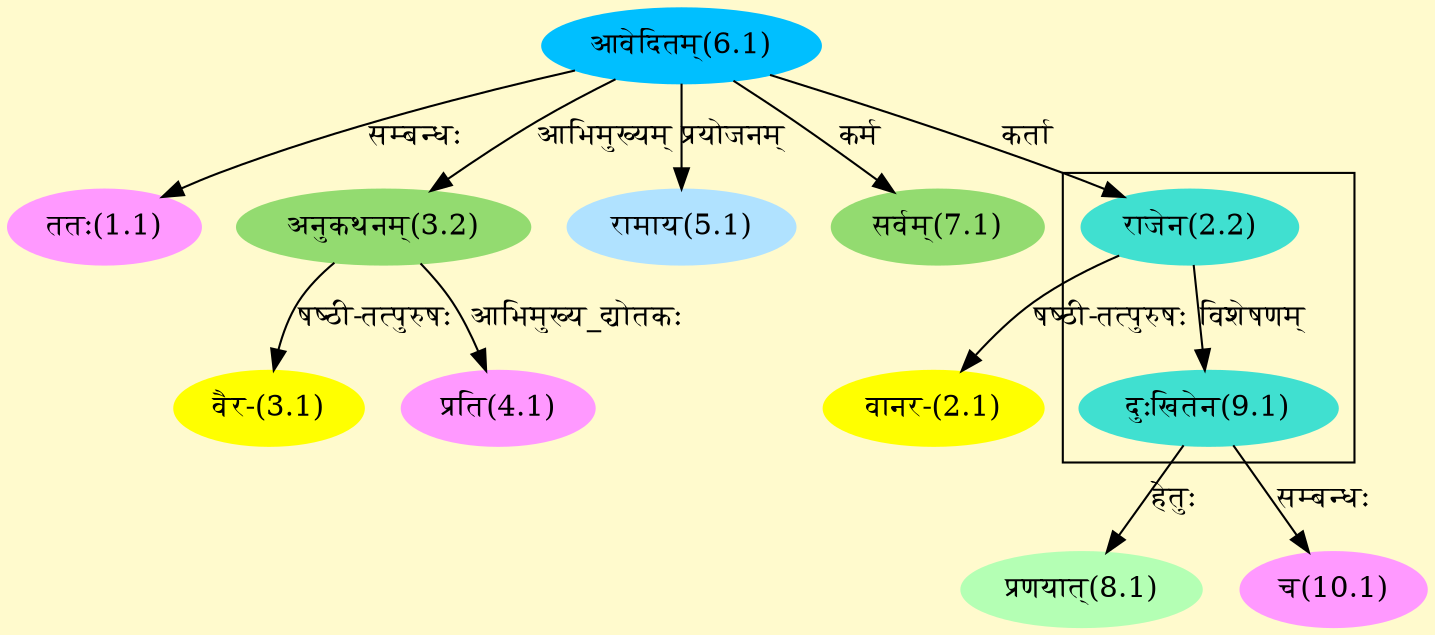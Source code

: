 digraph G{
rankdir=BT;
 compound=true;
 bgcolor="lemonchiffon1";

subgraph cluster_1{
Node9_1 [style=filled, color="#40E0D0" label = "दुःखितेन(9.1)"]
Node2_2 [style=filled, color="#40E0D0" label = "राजेन(2.2)"]

}
Node1_1 [style=filled, color="#FF99FF" label = "ततः(1.1)"]
Node6_1 [style=filled, color="#00BFFF" label = "आवेदितम्(6.1)"]
Node2_1 [style=filled, color="#FFFF00" label = "वानर-(2.1)"]
Node2_2 [style=filled, color="#40E0D0" label = "राजेन(2.2)"]
Node3_1 [style=filled, color="#FFFF00" label = "वैर-(3.1)"]
Node3_2 [style=filled, color="#93DB70" label = "अनुकथनम्(3.2)"]
Node4_1 [style=filled, color="#FF99FF" label = "प्रति(4.1)"]
Node5_1 [style=filled, color="#B0E2FF" label = "रामाय(5.1)"]
Node [style=filled, color="" label = "()"]
Node7_1 [style=filled, color="#93DB70" label = "सर्वम्(7.1)"]
Node8_1 [style=filled, color="#B4FFB4" label = "प्रणयात्(8.1)"]
Node9_1 [style=filled, color="#40E0D0" label = "दुःखितेन(9.1)"]
Node10_1 [style=filled, color="#FF99FF" label = "च(10.1)"]
/* Start of Relations section */

Node1_1 -> Node6_1 [  label="सम्बन्धः"  dir="back" ]
Node2_1 -> Node2_2 [  label="षष्ठी-तत्पुरुषः"  dir="back" ]
Node2_2 -> Node6_1 [  label="कर्ता"  dir="back" ]
Node3_1 -> Node3_2 [  label="षष्ठी-तत्पुरुषः"  dir="back" ]
Node3_2 -> Node6_1 [  label="आभिमुख्यम्"  dir="back" ]
Node4_1 -> Node3_2 [  label="आभिमुख्य_द्योतकः"  dir="back" ]
Node5_1 -> Node6_1 [  label="प्रयोजनम्"  dir="back" ]
Node7_1 -> Node6_1 [  label="कर्म"  dir="back" ]
Node8_1 -> Node9_1 [  label="हेतुः"  dir="back" ]
Node9_1 -> Node2_2 [  label="विशेषणम्"  dir="back" ]
Node10_1 -> Node9_1 [  label="सम्बन्धः"  dir="back" ]
}
